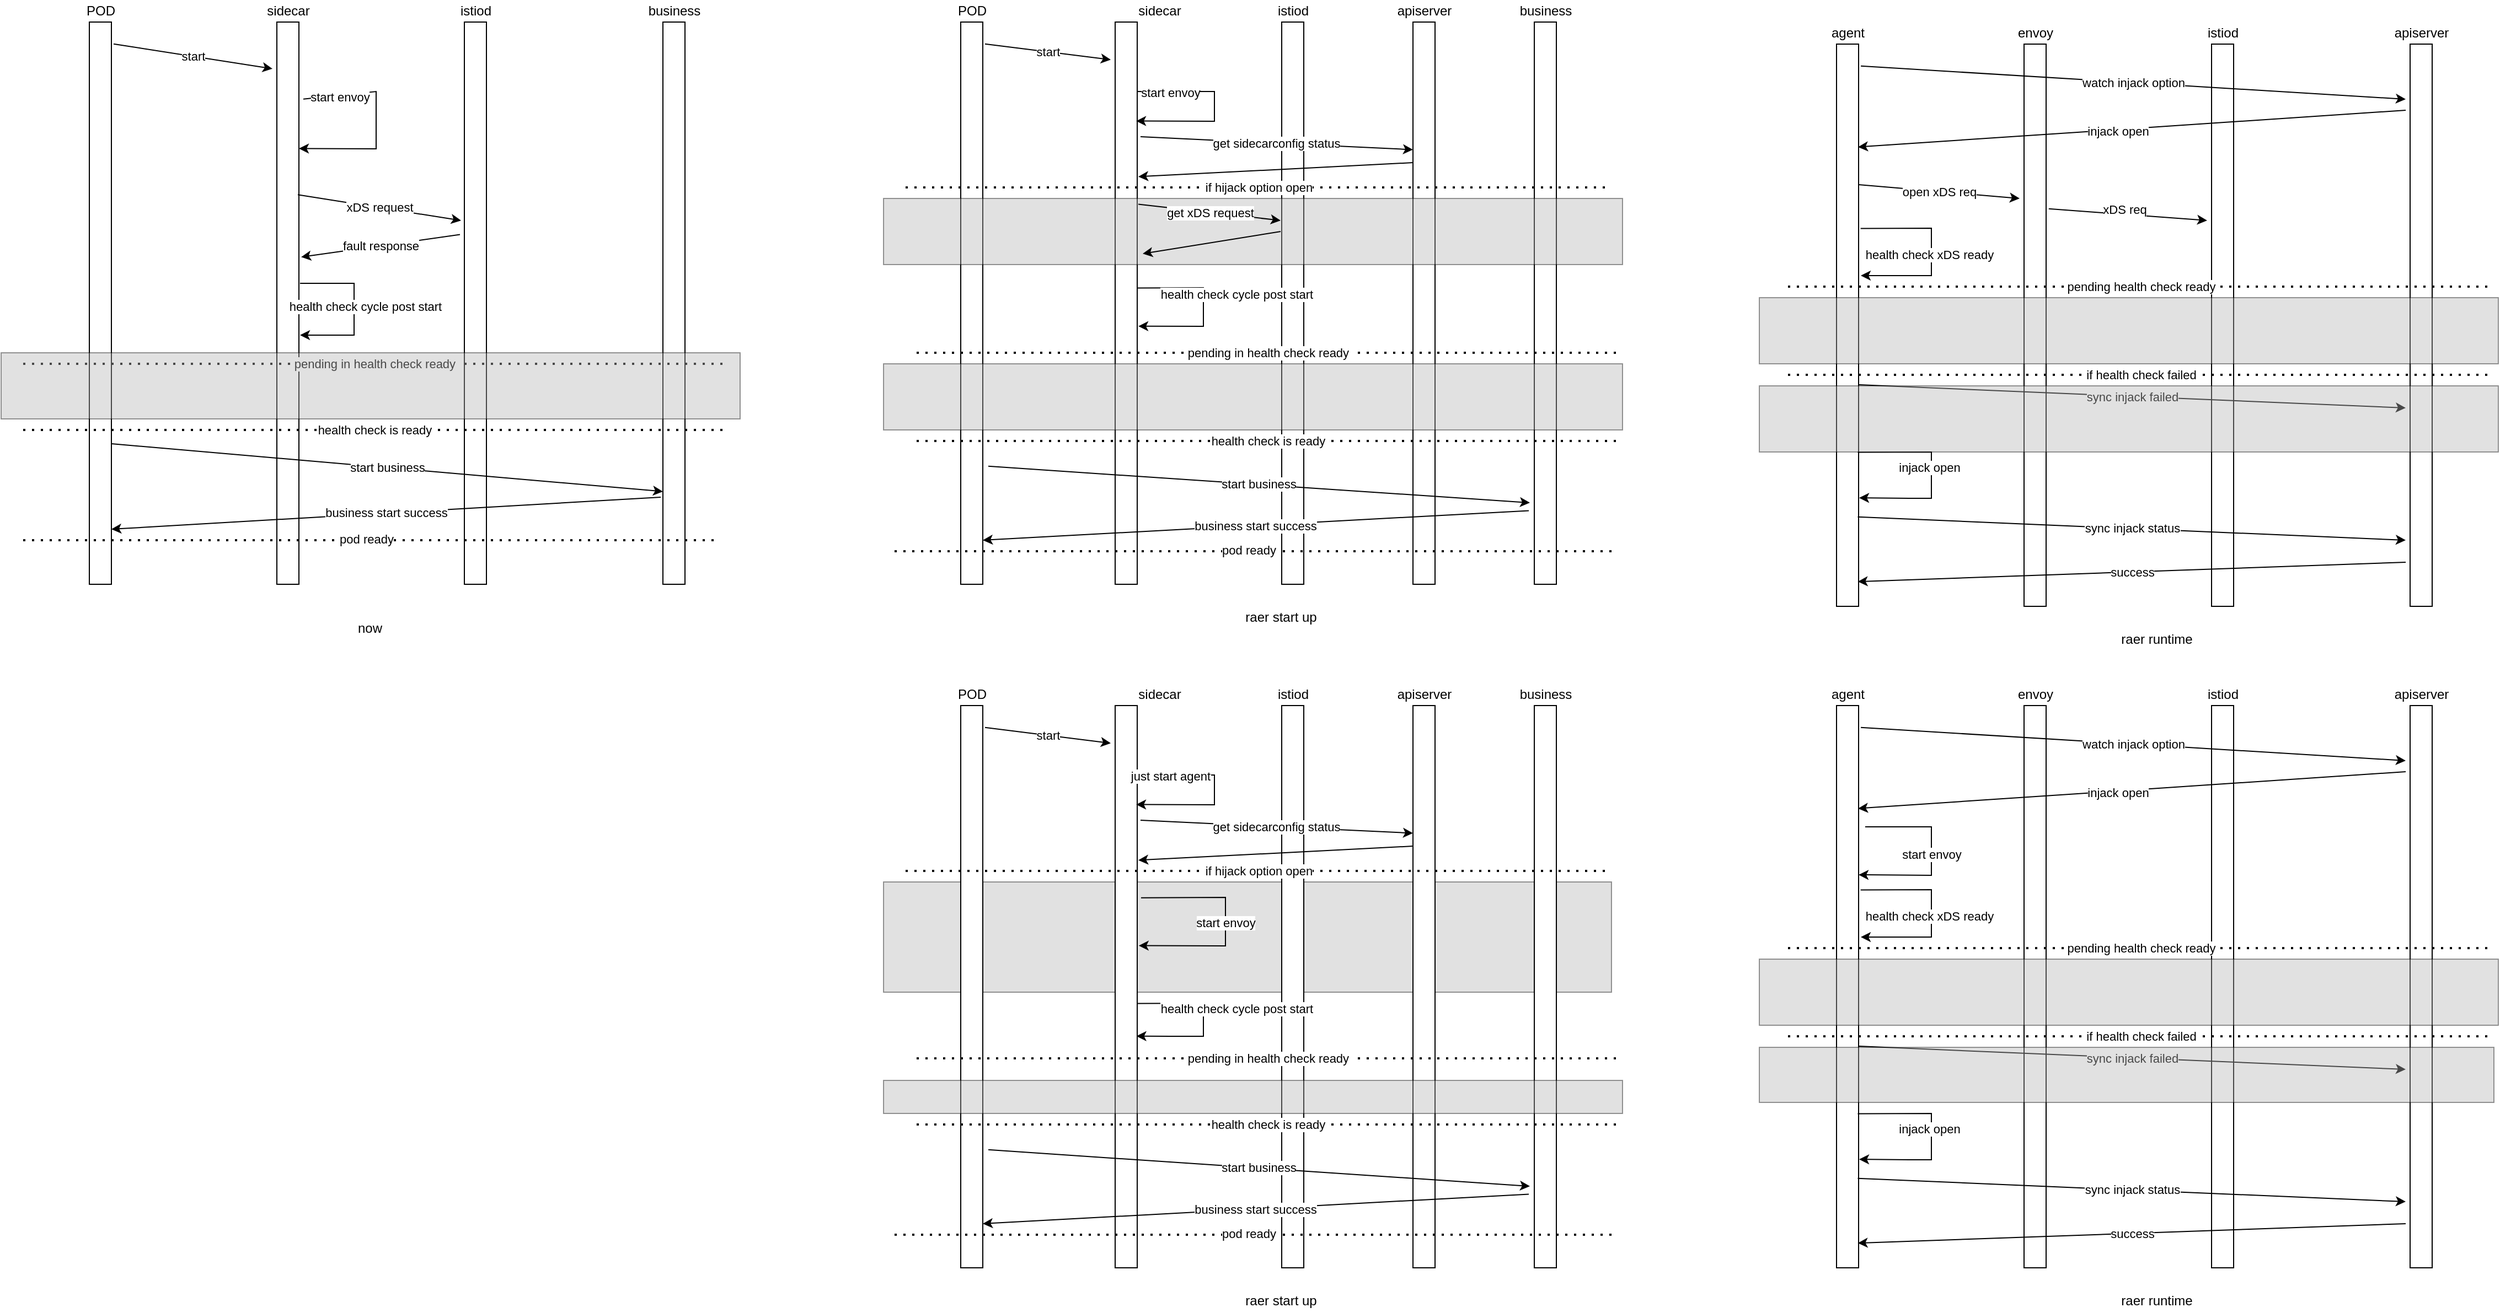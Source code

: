 <mxfile version="16.2.7" type="github">
  <diagram id="5RSw2us5nB8iM983i-XA" name="第 1 页">
    <mxGraphModel dx="1720" dy="1115" grid="1" gridSize="10" guides="1" tooltips="1" connect="1" arrows="1" fold="1" page="1" pageScale="1" pageWidth="827" pageHeight="1169" math="0" shadow="0">
      <root>
        <mxCell id="0" />
        <mxCell id="1" parent="0" />
        <mxCell id="NbpeEciZDlfbmzeo30sF-120" value="" style="rounded=0;whiteSpace=wrap;html=1;sketch=0;shadow=0;fillColor=#B3B3B3;gradientColor=none;textOpacity=0;opacity=40;" vertex="1" parent="1">
          <mxGeometry x="860" y="900" width="660" height="100" as="geometry" />
        </mxCell>
        <mxCell id="NbpeEciZDlfbmzeo30sF-69" value="" style="rounded=0;whiteSpace=wrap;html=1;" vertex="1" parent="1">
          <mxGeometry x="1340" y="120" width="20" height="510" as="geometry" />
        </mxCell>
        <mxCell id="NbpeEciZDlfbmzeo30sF-1" value="" style="rounded=0;whiteSpace=wrap;html=1;" vertex="1" parent="1">
          <mxGeometry x="140" y="120" width="20" height="510" as="geometry" />
        </mxCell>
        <mxCell id="NbpeEciZDlfbmzeo30sF-2" value="" style="rounded=0;whiteSpace=wrap;html=1;" vertex="1" parent="1">
          <mxGeometry x="310" y="120" width="20" height="510" as="geometry" />
        </mxCell>
        <mxCell id="NbpeEciZDlfbmzeo30sF-3" value="" style="rounded=0;whiteSpace=wrap;html=1;" vertex="1" parent="1">
          <mxGeometry x="480" y="120" width="20" height="510" as="geometry" />
        </mxCell>
        <mxCell id="NbpeEciZDlfbmzeo30sF-4" value="" style="rounded=0;whiteSpace=wrap;html=1;" vertex="1" parent="1">
          <mxGeometry x="660" y="120" width="20" height="510" as="geometry" />
        </mxCell>
        <mxCell id="NbpeEciZDlfbmzeo30sF-5" value="POD" style="text;html=1;align=center;verticalAlign=middle;resizable=0;points=[];autosize=1;strokeColor=none;fillColor=none;" vertex="1" parent="1">
          <mxGeometry x="130" y="100" width="40" height="20" as="geometry" />
        </mxCell>
        <mxCell id="NbpeEciZDlfbmzeo30sF-6" value="sidecar" style="text;html=1;align=center;verticalAlign=middle;resizable=0;points=[];autosize=1;strokeColor=none;fillColor=none;" vertex="1" parent="1">
          <mxGeometry x="295" y="100" width="50" height="20" as="geometry" />
        </mxCell>
        <mxCell id="NbpeEciZDlfbmzeo30sF-7" value="istiod" style="text;html=1;align=center;verticalAlign=middle;resizable=0;points=[];autosize=1;strokeColor=none;fillColor=none;" vertex="1" parent="1">
          <mxGeometry x="470" y="100" width="40" height="20" as="geometry" />
        </mxCell>
        <mxCell id="NbpeEciZDlfbmzeo30sF-8" value="business" style="text;html=1;align=center;verticalAlign=middle;resizable=0;points=[];autosize=1;strokeColor=none;fillColor=none;" vertex="1" parent="1">
          <mxGeometry x="640" y="100" width="60" height="20" as="geometry" />
        </mxCell>
        <mxCell id="NbpeEciZDlfbmzeo30sF-9" value="start" style="endArrow=classic;html=1;rounded=0;exitX=1.1;exitY=0.039;exitDx=0;exitDy=0;exitPerimeter=0;entryX=-0.2;entryY=0.083;entryDx=0;entryDy=0;entryPerimeter=0;" edge="1" parent="1" source="NbpeEciZDlfbmzeo30sF-1" target="NbpeEciZDlfbmzeo30sF-2">
          <mxGeometry width="50" height="50" relative="1" as="geometry">
            <mxPoint x="390" y="340" as="sourcePoint" />
            <mxPoint x="440" y="290" as="targetPoint" />
          </mxGeometry>
        </mxCell>
        <mxCell id="NbpeEciZDlfbmzeo30sF-10" value="" style="endArrow=classic;html=1;rounded=0;exitX=1.2;exitY=0.137;exitDx=0;exitDy=0;exitPerimeter=0;entryX=1;entryY=0.225;entryDx=0;entryDy=0;entryPerimeter=0;" edge="1" parent="1" source="NbpeEciZDlfbmzeo30sF-2" target="NbpeEciZDlfbmzeo30sF-2">
          <mxGeometry width="50" height="50" relative="1" as="geometry">
            <mxPoint x="390" y="340" as="sourcePoint" />
            <mxPoint x="440" y="290" as="targetPoint" />
            <Array as="points">
              <mxPoint x="400" y="183" />
              <mxPoint x="400" y="235" />
            </Array>
          </mxGeometry>
        </mxCell>
        <mxCell id="NbpeEciZDlfbmzeo30sF-11" value="start envoy" style="edgeLabel;html=1;align=center;verticalAlign=middle;resizable=0;points=[];" vertex="1" connectable="0" parent="NbpeEciZDlfbmzeo30sF-10">
          <mxGeometry x="-0.649" y="-1" relative="1" as="geometry">
            <mxPoint as="offset" />
          </mxGeometry>
        </mxCell>
        <mxCell id="NbpeEciZDlfbmzeo30sF-12" value="xDS request" style="endArrow=classic;html=1;rounded=0;exitX=0.95;exitY=0.307;exitDx=0;exitDy=0;exitPerimeter=0;entryX=-0.15;entryY=0.353;entryDx=0;entryDy=0;entryPerimeter=0;" edge="1" parent="1" source="NbpeEciZDlfbmzeo30sF-2" target="NbpeEciZDlfbmzeo30sF-3">
          <mxGeometry width="50" height="50" relative="1" as="geometry">
            <mxPoint x="390" y="340" as="sourcePoint" />
            <mxPoint x="470" y="300" as="targetPoint" />
          </mxGeometry>
        </mxCell>
        <mxCell id="NbpeEciZDlfbmzeo30sF-13" value="fault response" style="endArrow=classic;html=1;rounded=0;exitX=-0.2;exitY=0.378;exitDx=0;exitDy=0;exitPerimeter=0;entryX=1.1;entryY=0.418;entryDx=0;entryDy=0;entryPerimeter=0;" edge="1" parent="1" source="NbpeEciZDlfbmzeo30sF-3" target="NbpeEciZDlfbmzeo30sF-2">
          <mxGeometry width="50" height="50" relative="1" as="geometry">
            <mxPoint x="390" y="340" as="sourcePoint" />
            <mxPoint x="440" y="290" as="targetPoint" />
          </mxGeometry>
        </mxCell>
        <mxCell id="NbpeEciZDlfbmzeo30sF-14" value="health check cycle post start" style="endArrow=classic;html=1;rounded=0;" edge="1" parent="1">
          <mxGeometry x="-0.035" y="10" width="50" height="50" relative="1" as="geometry">
            <mxPoint x="331" y="357" as="sourcePoint" />
            <mxPoint x="331" y="404" as="targetPoint" />
            <Array as="points">
              <mxPoint x="380" y="357" />
              <mxPoint x="380" y="404" />
            </Array>
            <mxPoint as="offset" />
          </mxGeometry>
        </mxCell>
        <mxCell id="NbpeEciZDlfbmzeo30sF-16" value="pending in health check ready&amp;nbsp;" style="endArrow=none;dashed=1;html=1;dashPattern=1 3;strokeWidth=2;rounded=0;" edge="1" parent="1">
          <mxGeometry width="50" height="50" relative="1" as="geometry">
            <mxPoint x="80" y="430" as="sourcePoint" />
            <mxPoint x="720" y="430" as="targetPoint" />
          </mxGeometry>
        </mxCell>
        <mxCell id="NbpeEciZDlfbmzeo30sF-19" value="health check is ready&amp;nbsp;" style="endArrow=none;dashed=1;html=1;dashPattern=1 3;strokeWidth=2;rounded=0;" edge="1" parent="1">
          <mxGeometry width="50" height="50" relative="1" as="geometry">
            <mxPoint x="80" y="490" as="sourcePoint" />
            <mxPoint x="720" y="490" as="targetPoint" />
          </mxGeometry>
        </mxCell>
        <mxCell id="NbpeEciZDlfbmzeo30sF-20" value="start business" style="endArrow=classic;html=1;rounded=0;entryX=0;entryY=0.835;entryDx=0;entryDy=0;entryPerimeter=0;exitX=1;exitY=0.75;exitDx=0;exitDy=0;" edge="1" parent="1" source="NbpeEciZDlfbmzeo30sF-1" target="NbpeEciZDlfbmzeo30sF-4">
          <mxGeometry width="50" height="50" relative="1" as="geometry">
            <mxPoint x="160" y="520" as="sourcePoint" />
            <mxPoint x="210" y="470" as="targetPoint" />
          </mxGeometry>
        </mxCell>
        <mxCell id="NbpeEciZDlfbmzeo30sF-21" value="business start success" style="endArrow=classic;html=1;rounded=0;entryX=1;entryY=0.902;entryDx=0;entryDy=0;entryPerimeter=0;exitX=-0.1;exitY=0.845;exitDx=0;exitDy=0;exitPerimeter=0;" edge="1" parent="1" source="NbpeEciZDlfbmzeo30sF-4" target="NbpeEciZDlfbmzeo30sF-1">
          <mxGeometry width="50" height="50" relative="1" as="geometry">
            <mxPoint x="650" y="540" as="sourcePoint" />
            <mxPoint x="440" y="290" as="targetPoint" />
          </mxGeometry>
        </mxCell>
        <mxCell id="NbpeEciZDlfbmzeo30sF-22" value="" style="endArrow=none;dashed=1;html=1;dashPattern=1 3;strokeWidth=2;rounded=0;" edge="1" parent="1">
          <mxGeometry width="50" height="50" relative="1" as="geometry">
            <mxPoint x="80" y="590" as="sourcePoint" />
            <mxPoint x="710" y="590" as="targetPoint" />
          </mxGeometry>
        </mxCell>
        <mxCell id="NbpeEciZDlfbmzeo30sF-23" value="pod ready" style="edgeLabel;html=1;align=center;verticalAlign=middle;resizable=0;points=[];" vertex="1" connectable="0" parent="NbpeEciZDlfbmzeo30sF-22">
          <mxGeometry x="-0.013" y="1" relative="1" as="geometry">
            <mxPoint as="offset" />
          </mxGeometry>
        </mxCell>
        <mxCell id="NbpeEciZDlfbmzeo30sF-24" value="" style="rounded=0;whiteSpace=wrap;html=1;sketch=0;shadow=0;fillColor=#B3B3B3;gradientColor=none;textOpacity=0;opacity=40;" vertex="1" parent="1">
          <mxGeometry x="60" y="420" width="670" height="60" as="geometry" />
        </mxCell>
        <mxCell id="NbpeEciZDlfbmzeo30sF-26" value="" style="rounded=0;whiteSpace=wrap;html=1;" vertex="1" parent="1">
          <mxGeometry x="930" y="120" width="20" height="510" as="geometry" />
        </mxCell>
        <mxCell id="NbpeEciZDlfbmzeo30sF-27" value="" style="rounded=0;whiteSpace=wrap;html=1;" vertex="1" parent="1">
          <mxGeometry x="1070" y="120" width="20" height="510" as="geometry" />
        </mxCell>
        <mxCell id="NbpeEciZDlfbmzeo30sF-28" value="" style="rounded=0;whiteSpace=wrap;html=1;" vertex="1" parent="1">
          <mxGeometry x="1221" y="120" width="20" height="510" as="geometry" />
        </mxCell>
        <mxCell id="NbpeEciZDlfbmzeo30sF-29" value="" style="rounded=0;whiteSpace=wrap;html=1;" vertex="1" parent="1">
          <mxGeometry x="1450" y="120" width="20" height="510" as="geometry" />
        </mxCell>
        <mxCell id="NbpeEciZDlfbmzeo30sF-30" value="POD" style="text;html=1;align=center;verticalAlign=middle;resizable=0;points=[];autosize=1;strokeColor=none;fillColor=none;" vertex="1" parent="1">
          <mxGeometry x="920" y="100" width="40" height="20" as="geometry" />
        </mxCell>
        <mxCell id="NbpeEciZDlfbmzeo30sF-31" value="sidecar" style="text;html=1;align=center;verticalAlign=middle;resizable=0;points=[];autosize=1;strokeColor=none;fillColor=none;" vertex="1" parent="1">
          <mxGeometry x="1085" y="100" width="50" height="20" as="geometry" />
        </mxCell>
        <mxCell id="NbpeEciZDlfbmzeo30sF-32" value="istiod" style="text;html=1;align=center;verticalAlign=middle;resizable=0;points=[];autosize=1;strokeColor=none;fillColor=none;" vertex="1" parent="1">
          <mxGeometry x="1211" y="100" width="40" height="20" as="geometry" />
        </mxCell>
        <mxCell id="NbpeEciZDlfbmzeo30sF-33" value="business" style="text;html=1;align=center;verticalAlign=middle;resizable=0;points=[];autosize=1;strokeColor=none;fillColor=none;" vertex="1" parent="1">
          <mxGeometry x="1430" y="100" width="60" height="20" as="geometry" />
        </mxCell>
        <mxCell id="NbpeEciZDlfbmzeo30sF-34" value="start" style="endArrow=classic;html=1;rounded=0;exitX=1.1;exitY=0.039;exitDx=0;exitDy=0;exitPerimeter=0;entryX=-0.2;entryY=0.067;entryDx=0;entryDy=0;entryPerimeter=0;" edge="1" parent="1" source="NbpeEciZDlfbmzeo30sF-26" target="NbpeEciZDlfbmzeo30sF-27">
          <mxGeometry width="50" height="50" relative="1" as="geometry">
            <mxPoint x="1180" y="340" as="sourcePoint" />
            <mxPoint x="1230" y="290" as="targetPoint" />
          </mxGeometry>
        </mxCell>
        <mxCell id="NbpeEciZDlfbmzeo30sF-35" value="" style="endArrow=classic;html=1;rounded=0;entryX=0.95;entryY=0.176;entryDx=0;entryDy=0;entryPerimeter=0;" edge="1" parent="1" target="NbpeEciZDlfbmzeo30sF-27">
          <mxGeometry width="50" height="50" relative="1" as="geometry">
            <mxPoint x="1090" y="183" as="sourcePoint" />
            <mxPoint x="1230" y="290" as="targetPoint" />
            <Array as="points">
              <mxPoint x="1160" y="183" />
              <mxPoint x="1160" y="210" />
            </Array>
          </mxGeometry>
        </mxCell>
        <mxCell id="NbpeEciZDlfbmzeo30sF-36" value="start envoy" style="edgeLabel;html=1;align=center;verticalAlign=middle;resizable=0;points=[];" vertex="1" connectable="0" parent="NbpeEciZDlfbmzeo30sF-35">
          <mxGeometry x="-0.649" y="-1" relative="1" as="geometry">
            <mxPoint as="offset" />
          </mxGeometry>
        </mxCell>
        <mxCell id="NbpeEciZDlfbmzeo30sF-39" value="health check cycle post start" style="endArrow=classic;html=1;rounded=0;exitX=1;exitY=0.473;exitDx=0;exitDy=0;exitPerimeter=0;entryX=1.05;entryY=0.541;entryDx=0;entryDy=0;entryPerimeter=0;" edge="1" parent="1" source="NbpeEciZDlfbmzeo30sF-27" target="NbpeEciZDlfbmzeo30sF-27">
          <mxGeometry x="-0.145" y="30" width="50" height="50" relative="1" as="geometry">
            <mxPoint x="1121" y="270" as="sourcePoint" />
            <mxPoint x="1121" y="310" as="targetPoint" />
            <Array as="points">
              <mxPoint x="1150" y="361" />
              <mxPoint x="1150" y="396" />
            </Array>
            <mxPoint as="offset" />
          </mxGeometry>
        </mxCell>
        <mxCell id="NbpeEciZDlfbmzeo30sF-40" value="pending in health check ready&amp;nbsp;" style="endArrow=none;dashed=1;html=1;dashPattern=1 3;strokeWidth=2;rounded=0;" edge="1" parent="1">
          <mxGeometry width="50" height="50" relative="1" as="geometry">
            <mxPoint x="890" y="420" as="sourcePoint" />
            <mxPoint x="1530" y="420" as="targetPoint" />
          </mxGeometry>
        </mxCell>
        <mxCell id="NbpeEciZDlfbmzeo30sF-41" value="health check is ready&amp;nbsp;" style="endArrow=none;dashed=1;html=1;dashPattern=1 3;strokeWidth=2;rounded=0;" edge="1" parent="1">
          <mxGeometry width="50" height="50" relative="1" as="geometry">
            <mxPoint x="890" y="500" as="sourcePoint" />
            <mxPoint x="1530" y="500" as="targetPoint" />
          </mxGeometry>
        </mxCell>
        <mxCell id="NbpeEciZDlfbmzeo30sF-42" value="start business" style="endArrow=classic;html=1;rounded=0;entryX=-0.2;entryY=0.855;entryDx=0;entryDy=0;entryPerimeter=0;exitX=1.25;exitY=0.79;exitDx=0;exitDy=0;exitPerimeter=0;" edge="1" parent="1" source="NbpeEciZDlfbmzeo30sF-26" target="NbpeEciZDlfbmzeo30sF-29">
          <mxGeometry width="50" height="50" relative="1" as="geometry">
            <mxPoint x="950" y="520" as="sourcePoint" />
            <mxPoint x="1000" y="470" as="targetPoint" />
          </mxGeometry>
        </mxCell>
        <mxCell id="NbpeEciZDlfbmzeo30sF-43" value="business start success" style="endArrow=classic;html=1;rounded=0;exitX=-0.25;exitY=0.869;exitDx=0;exitDy=0;exitPerimeter=0;" edge="1" parent="1" source="NbpeEciZDlfbmzeo30sF-29">
          <mxGeometry width="50" height="50" relative="1" as="geometry">
            <mxPoint x="1440" y="540" as="sourcePoint" />
            <mxPoint x="950" y="590" as="targetPoint" />
          </mxGeometry>
        </mxCell>
        <mxCell id="NbpeEciZDlfbmzeo30sF-44" value="" style="endArrow=none;dashed=1;html=1;dashPattern=1 3;strokeWidth=2;rounded=0;" edge="1" parent="1">
          <mxGeometry width="50" height="50" relative="1" as="geometry">
            <mxPoint x="870" y="600" as="sourcePoint" />
            <mxPoint x="1520" y="600" as="targetPoint" />
          </mxGeometry>
        </mxCell>
        <mxCell id="NbpeEciZDlfbmzeo30sF-45" value="pod ready" style="edgeLabel;html=1;align=center;verticalAlign=middle;resizable=0;points=[];" vertex="1" connectable="0" parent="NbpeEciZDlfbmzeo30sF-44">
          <mxGeometry x="-0.013" y="1" relative="1" as="geometry">
            <mxPoint as="offset" />
          </mxGeometry>
        </mxCell>
        <mxCell id="NbpeEciZDlfbmzeo30sF-46" value="" style="rounded=0;whiteSpace=wrap;html=1;sketch=0;shadow=0;fillColor=#B3B3B3;gradientColor=none;textOpacity=0;opacity=40;" vertex="1" parent="1">
          <mxGeometry x="860" y="430" width="670" height="60" as="geometry" />
        </mxCell>
        <mxCell id="NbpeEciZDlfbmzeo30sF-47" value="now" style="text;html=1;align=center;verticalAlign=middle;resizable=0;points=[];autosize=1;strokeColor=none;fillColor=none;" vertex="1" parent="1">
          <mxGeometry x="374" y="660" width="40" height="20" as="geometry" />
        </mxCell>
        <mxCell id="NbpeEciZDlfbmzeo30sF-48" value="raer start up" style="text;html=1;align=center;verticalAlign=middle;resizable=0;points=[];autosize=1;strokeColor=none;fillColor=none;" vertex="1" parent="1">
          <mxGeometry x="1180" y="650" width="80" height="20" as="geometry" />
        </mxCell>
        <mxCell id="NbpeEciZDlfbmzeo30sF-49" value="" style="rounded=0;whiteSpace=wrap;html=1;" vertex="1" parent="1">
          <mxGeometry x="1724" y="140" width="20" height="510" as="geometry" />
        </mxCell>
        <mxCell id="NbpeEciZDlfbmzeo30sF-50" value="" style="rounded=0;whiteSpace=wrap;html=1;" vertex="1" parent="1">
          <mxGeometry x="1894" y="140" width="20" height="510" as="geometry" />
        </mxCell>
        <mxCell id="NbpeEciZDlfbmzeo30sF-51" value="" style="rounded=0;whiteSpace=wrap;html=1;" vertex="1" parent="1">
          <mxGeometry x="2064" y="140" width="20" height="510" as="geometry" />
        </mxCell>
        <mxCell id="NbpeEciZDlfbmzeo30sF-52" value="" style="rounded=0;whiteSpace=wrap;html=1;" vertex="1" parent="1">
          <mxGeometry x="2244" y="140" width="20" height="510" as="geometry" />
        </mxCell>
        <mxCell id="NbpeEciZDlfbmzeo30sF-53" value="agent" style="text;html=1;align=center;verticalAlign=middle;resizable=0;points=[];autosize=1;strokeColor=none;fillColor=none;" vertex="1" parent="1">
          <mxGeometry x="1709" y="120" width="50" height="20" as="geometry" />
        </mxCell>
        <mxCell id="NbpeEciZDlfbmzeo30sF-54" value="envoy" style="text;html=1;align=center;verticalAlign=middle;resizable=0;points=[];autosize=1;strokeColor=none;fillColor=none;" vertex="1" parent="1">
          <mxGeometry x="1879" y="120" width="50" height="20" as="geometry" />
        </mxCell>
        <mxCell id="NbpeEciZDlfbmzeo30sF-55" value="istiod" style="text;html=1;align=center;verticalAlign=middle;resizable=0;points=[];autosize=1;strokeColor=none;fillColor=none;" vertex="1" parent="1">
          <mxGeometry x="2054" y="120" width="40" height="20" as="geometry" />
        </mxCell>
        <mxCell id="NbpeEciZDlfbmzeo30sF-56" value="apiserver" style="text;html=1;align=center;verticalAlign=middle;resizable=0;points=[];autosize=1;strokeColor=none;fillColor=none;" vertex="1" parent="1">
          <mxGeometry x="2224" y="120" width="60" height="20" as="geometry" />
        </mxCell>
        <mxCell id="NbpeEciZDlfbmzeo30sF-57" value="watch injack option" style="endArrow=classic;html=1;rounded=0;exitX=1.1;exitY=0.039;exitDx=0;exitDy=0;exitPerimeter=0;" edge="1" parent="1" source="NbpeEciZDlfbmzeo30sF-49">
          <mxGeometry width="50" height="50" relative="1" as="geometry">
            <mxPoint x="1974" y="360" as="sourcePoint" />
            <mxPoint x="2240" y="190" as="targetPoint" />
          </mxGeometry>
        </mxCell>
        <mxCell id="NbpeEciZDlfbmzeo30sF-68" value="raer runtime" style="text;html=1;align=center;verticalAlign=middle;resizable=0;points=[];autosize=1;strokeColor=none;fillColor=none;" vertex="1" parent="1">
          <mxGeometry x="1974" y="670" width="80" height="20" as="geometry" />
        </mxCell>
        <mxCell id="NbpeEciZDlfbmzeo30sF-70" value="get sidecarconfig status" style="endArrow=classic;html=1;rounded=0;exitX=1.15;exitY=0.204;exitDx=0;exitDy=0;exitPerimeter=0;entryX=0;entryY=0.227;entryDx=0;entryDy=0;entryPerimeter=0;" edge="1" parent="1" source="NbpeEciZDlfbmzeo30sF-27" target="NbpeEciZDlfbmzeo30sF-69">
          <mxGeometry width="50" height="50" relative="1" as="geometry">
            <mxPoint x="1200" y="400" as="sourcePoint" />
            <mxPoint x="1250" y="350" as="targetPoint" />
          </mxGeometry>
        </mxCell>
        <mxCell id="NbpeEciZDlfbmzeo30sF-71" value="" style="endArrow=classic;html=1;rounded=0;entryX=1.05;entryY=0.275;entryDx=0;entryDy=0;entryPerimeter=0;exitX=0;exitY=0.25;exitDx=0;exitDy=0;" edge="1" parent="1" source="NbpeEciZDlfbmzeo30sF-69" target="NbpeEciZDlfbmzeo30sF-27">
          <mxGeometry width="50" height="50" relative="1" as="geometry">
            <mxPoint x="1330" y="250" as="sourcePoint" />
            <mxPoint x="1250" y="350" as="targetPoint" />
          </mxGeometry>
        </mxCell>
        <mxCell id="NbpeEciZDlfbmzeo30sF-73" value="apiserver" style="text;html=1;align=center;verticalAlign=middle;resizable=0;points=[];autosize=1;strokeColor=none;fillColor=none;" vertex="1" parent="1">
          <mxGeometry x="1320" y="100" width="60" height="20" as="geometry" />
        </mxCell>
        <mxCell id="NbpeEciZDlfbmzeo30sF-74" value="" style="rounded=0;whiteSpace=wrap;html=1;sketch=0;shadow=0;fillColor=#B3B3B3;gradientColor=none;textOpacity=0;opacity=40;" vertex="1" parent="1">
          <mxGeometry x="860" y="280" width="670" height="60" as="geometry" />
        </mxCell>
        <mxCell id="NbpeEciZDlfbmzeo30sF-76" value="get xDS request" style="endArrow=classic;html=1;rounded=0;exitX=1.05;exitY=0.324;exitDx=0;exitDy=0;exitPerimeter=0;" edge="1" parent="1" source="NbpeEciZDlfbmzeo30sF-27">
          <mxGeometry width="50" height="50" relative="1" as="geometry">
            <mxPoint x="1150" y="400" as="sourcePoint" />
            <mxPoint x="1220" y="300" as="targetPoint" />
          </mxGeometry>
        </mxCell>
        <mxCell id="NbpeEciZDlfbmzeo30sF-77" value="" style="endArrow=classic;html=1;rounded=0;entryX=1.25;entryY=0.412;entryDx=0;entryDy=0;entryPerimeter=0;" edge="1" parent="1" target="NbpeEciZDlfbmzeo30sF-27">
          <mxGeometry width="50" height="50" relative="1" as="geometry">
            <mxPoint x="1220" y="310" as="sourcePoint" />
            <mxPoint x="1200" y="350" as="targetPoint" />
          </mxGeometry>
        </mxCell>
        <mxCell id="NbpeEciZDlfbmzeo30sF-78" value="if hijack option open" style="endArrow=none;dashed=1;html=1;dashPattern=1 3;strokeWidth=2;rounded=0;" edge="1" parent="1">
          <mxGeometry width="50" height="50" relative="1" as="geometry">
            <mxPoint x="880" y="270" as="sourcePoint" />
            <mxPoint x="1520" y="270" as="targetPoint" />
          </mxGeometry>
        </mxCell>
        <mxCell id="NbpeEciZDlfbmzeo30sF-79" value="" style="endArrow=classic;html=1;rounded=0;entryX=0.974;entryY=0.183;entryDx=0;entryDy=0;entryPerimeter=0;" edge="1" parent="1" target="NbpeEciZDlfbmzeo30sF-49">
          <mxGeometry width="50" height="50" relative="1" as="geometry">
            <mxPoint x="2240" y="200" as="sourcePoint" />
            <mxPoint x="1750" y="230" as="targetPoint" />
          </mxGeometry>
        </mxCell>
        <mxCell id="NbpeEciZDlfbmzeo30sF-87" value="injack open" style="edgeLabel;html=1;align=center;verticalAlign=middle;resizable=0;points=[];" vertex="1" connectable="0" parent="NbpeEciZDlfbmzeo30sF-79">
          <mxGeometry x="0.053" y="1" relative="1" as="geometry">
            <mxPoint as="offset" />
          </mxGeometry>
        </mxCell>
        <mxCell id="NbpeEciZDlfbmzeo30sF-80" value="open xDS req" style="endArrow=classic;html=1;rounded=0;exitX=1;exitY=0.25;exitDx=0;exitDy=0;" edge="1" parent="1" source="NbpeEciZDlfbmzeo30sF-49">
          <mxGeometry width="50" height="50" relative="1" as="geometry">
            <mxPoint x="1780" y="450" as="sourcePoint" />
            <mxPoint x="1890" y="280" as="targetPoint" />
          </mxGeometry>
        </mxCell>
        <mxCell id="NbpeEciZDlfbmzeo30sF-81" value="" style="endArrow=classic;html=1;rounded=0;exitX=1.091;exitY=0.328;exitDx=0;exitDy=0;exitPerimeter=0;" edge="1" parent="1" source="NbpeEciZDlfbmzeo30sF-49">
          <mxGeometry width="50" height="50" relative="1" as="geometry">
            <mxPoint x="1890" y="330" as="sourcePoint" />
            <mxPoint x="1746" y="350" as="targetPoint" />
            <Array as="points">
              <mxPoint x="1810" y="307" />
              <mxPoint x="1810" y="330" />
              <mxPoint x="1810" y="350" />
              <mxPoint x="1780" y="350" />
            </Array>
          </mxGeometry>
        </mxCell>
        <mxCell id="NbpeEciZDlfbmzeo30sF-84" value="health check xDS ready" style="edgeLabel;html=1;align=center;verticalAlign=middle;resizable=0;points=[];" vertex="1" connectable="0" parent="NbpeEciZDlfbmzeo30sF-81">
          <mxGeometry x="0.028" y="-2" relative="1" as="geometry">
            <mxPoint as="offset" />
          </mxGeometry>
        </mxCell>
        <mxCell id="NbpeEciZDlfbmzeo30sF-82" value="" style="endArrow=classic;html=1;rounded=0;exitX=1.121;exitY=0.293;exitDx=0;exitDy=0;exitPerimeter=0;" edge="1" parent="1" source="NbpeEciZDlfbmzeo30sF-50">
          <mxGeometry width="50" height="50" relative="1" as="geometry">
            <mxPoint x="1780" y="450" as="sourcePoint" />
            <mxPoint x="2060" y="300" as="targetPoint" />
          </mxGeometry>
        </mxCell>
        <mxCell id="NbpeEciZDlfbmzeo30sF-83" value="xDS req" style="edgeLabel;html=1;align=center;verticalAlign=middle;resizable=0;points=[];" vertex="1" connectable="0" parent="NbpeEciZDlfbmzeo30sF-82">
          <mxGeometry x="-0.055" y="5" relative="1" as="geometry">
            <mxPoint as="offset" />
          </mxGeometry>
        </mxCell>
        <mxCell id="NbpeEciZDlfbmzeo30sF-85" value="" style="endArrow=classic;html=1;rounded=0;entryX=1.025;entryY=0.807;entryDx=0;entryDy=0;exitX=0.963;exitY=0.726;exitDx=0;exitDy=0;exitPerimeter=0;entryPerimeter=0;" edge="1" parent="1" source="NbpeEciZDlfbmzeo30sF-49" target="NbpeEciZDlfbmzeo30sF-49">
          <mxGeometry width="50" height="50" relative="1" as="geometry">
            <mxPoint x="1743" y="430" as="sourcePoint" />
            <mxPoint x="1820" y="490" as="targetPoint" />
            <Array as="points">
              <mxPoint x="1810" y="510" />
              <mxPoint x="1810" y="552" />
              <mxPoint x="1790" y="552" />
            </Array>
          </mxGeometry>
        </mxCell>
        <mxCell id="NbpeEciZDlfbmzeo30sF-86" value="injack open" style="edgeLabel;html=1;align=center;verticalAlign=middle;resizable=0;points=[];" vertex="1" connectable="0" parent="NbpeEciZDlfbmzeo30sF-85">
          <mxGeometry x="-0.077" y="-2" relative="1" as="geometry">
            <mxPoint as="offset" />
          </mxGeometry>
        </mxCell>
        <mxCell id="NbpeEciZDlfbmzeo30sF-88" value="sync injack status" style="endArrow=classic;html=1;rounded=0;exitX=0.963;exitY=0.841;exitDx=0;exitDy=0;exitPerimeter=0;" edge="1" parent="1" source="NbpeEciZDlfbmzeo30sF-49">
          <mxGeometry width="50" height="50" relative="1" as="geometry">
            <mxPoint x="1780" y="500" as="sourcePoint" />
            <mxPoint x="2240" y="590" as="targetPoint" />
          </mxGeometry>
        </mxCell>
        <mxCell id="NbpeEciZDlfbmzeo30sF-89" value="success" style="endArrow=classic;html=1;rounded=0;entryX=0.963;entryY=0.956;entryDx=0;entryDy=0;entryPerimeter=0;" edge="1" parent="1" target="NbpeEciZDlfbmzeo30sF-49">
          <mxGeometry width="50" height="50" relative="1" as="geometry">
            <mxPoint x="2240" y="610" as="sourcePoint" />
            <mxPoint x="1750" y="620" as="targetPoint" />
          </mxGeometry>
        </mxCell>
        <mxCell id="NbpeEciZDlfbmzeo30sF-90" value="pending health check ready" style="endArrow=none;dashed=1;html=1;dashPattern=1 3;strokeWidth=2;rounded=0;" edge="1" parent="1">
          <mxGeometry width="50" height="50" relative="1" as="geometry">
            <mxPoint x="1680" y="360" as="sourcePoint" />
            <mxPoint x="2320" y="360" as="targetPoint" />
          </mxGeometry>
        </mxCell>
        <mxCell id="NbpeEciZDlfbmzeo30sF-91" value="" style="rounded=0;whiteSpace=wrap;html=1;sketch=0;shadow=0;fillColor=#B3B3B3;gradientColor=none;textOpacity=0;opacity=40;" vertex="1" parent="1">
          <mxGeometry x="1654" y="370" width="670" height="60" as="geometry" />
        </mxCell>
        <mxCell id="NbpeEciZDlfbmzeo30sF-92" value="sync injack failed" style="endArrow=classic;html=1;rounded=0;exitX=1.025;exitY=0.606;exitDx=0;exitDy=0;exitPerimeter=0;" edge="1" parent="1" source="NbpeEciZDlfbmzeo30sF-49">
          <mxGeometry width="50" height="50" relative="1" as="geometry">
            <mxPoint x="1753.26" y="578.91" as="sourcePoint" />
            <mxPoint x="2240" y="470" as="targetPoint" />
          </mxGeometry>
        </mxCell>
        <mxCell id="NbpeEciZDlfbmzeo30sF-94" value="if health check failed" style="endArrow=none;dashed=1;html=1;dashPattern=1 3;strokeWidth=2;rounded=0;" edge="1" parent="1">
          <mxGeometry width="50" height="50" relative="1" as="geometry">
            <mxPoint x="1680" y="440" as="sourcePoint" />
            <mxPoint x="2320" y="440" as="targetPoint" />
          </mxGeometry>
        </mxCell>
        <mxCell id="NbpeEciZDlfbmzeo30sF-95" value="" style="rounded=0;whiteSpace=wrap;html=1;sketch=0;shadow=0;fillColor=#B3B3B3;gradientColor=none;textOpacity=0;opacity=40;" vertex="1" parent="1">
          <mxGeometry x="1654" y="450" width="670" height="60" as="geometry" />
        </mxCell>
        <mxCell id="NbpeEciZDlfbmzeo30sF-96" value="" style="rounded=0;whiteSpace=wrap;html=1;" vertex="1" parent="1">
          <mxGeometry x="1340" y="740" width="20" height="510" as="geometry" />
        </mxCell>
        <mxCell id="NbpeEciZDlfbmzeo30sF-97" value="" style="rounded=0;whiteSpace=wrap;html=1;" vertex="1" parent="1">
          <mxGeometry x="930" y="740" width="20" height="510" as="geometry" />
        </mxCell>
        <mxCell id="NbpeEciZDlfbmzeo30sF-98" value="" style="rounded=0;whiteSpace=wrap;html=1;" vertex="1" parent="1">
          <mxGeometry x="1070" y="740" width="20" height="510" as="geometry" />
        </mxCell>
        <mxCell id="NbpeEciZDlfbmzeo30sF-99" value="" style="rounded=0;whiteSpace=wrap;html=1;" vertex="1" parent="1">
          <mxGeometry x="1221" y="740" width="20" height="510" as="geometry" />
        </mxCell>
        <mxCell id="NbpeEciZDlfbmzeo30sF-100" value="" style="rounded=0;whiteSpace=wrap;html=1;" vertex="1" parent="1">
          <mxGeometry x="1450" y="740" width="20" height="510" as="geometry" />
        </mxCell>
        <mxCell id="NbpeEciZDlfbmzeo30sF-101" value="POD" style="text;html=1;align=center;verticalAlign=middle;resizable=0;points=[];autosize=1;strokeColor=none;fillColor=none;" vertex="1" parent="1">
          <mxGeometry x="920" y="720" width="40" height="20" as="geometry" />
        </mxCell>
        <mxCell id="NbpeEciZDlfbmzeo30sF-102" value="sidecar" style="text;html=1;align=center;verticalAlign=middle;resizable=0;points=[];autosize=1;strokeColor=none;fillColor=none;" vertex="1" parent="1">
          <mxGeometry x="1085" y="720" width="50" height="20" as="geometry" />
        </mxCell>
        <mxCell id="NbpeEciZDlfbmzeo30sF-103" value="istiod" style="text;html=1;align=center;verticalAlign=middle;resizable=0;points=[];autosize=1;strokeColor=none;fillColor=none;" vertex="1" parent="1">
          <mxGeometry x="1211" y="720" width="40" height="20" as="geometry" />
        </mxCell>
        <mxCell id="NbpeEciZDlfbmzeo30sF-104" value="business" style="text;html=1;align=center;verticalAlign=middle;resizable=0;points=[];autosize=1;strokeColor=none;fillColor=none;" vertex="1" parent="1">
          <mxGeometry x="1430" y="720" width="60" height="20" as="geometry" />
        </mxCell>
        <mxCell id="NbpeEciZDlfbmzeo30sF-105" value="start" style="endArrow=classic;html=1;rounded=0;exitX=1.1;exitY=0.039;exitDx=0;exitDy=0;exitPerimeter=0;entryX=-0.2;entryY=0.067;entryDx=0;entryDy=0;entryPerimeter=0;" edge="1" parent="1" source="NbpeEciZDlfbmzeo30sF-97" target="NbpeEciZDlfbmzeo30sF-98">
          <mxGeometry width="50" height="50" relative="1" as="geometry">
            <mxPoint x="1180" y="960" as="sourcePoint" />
            <mxPoint x="1230" y="910" as="targetPoint" />
          </mxGeometry>
        </mxCell>
        <mxCell id="NbpeEciZDlfbmzeo30sF-106" value="" style="endArrow=classic;html=1;rounded=0;entryX=0.95;entryY=0.176;entryDx=0;entryDy=0;entryPerimeter=0;" edge="1" parent="1" target="NbpeEciZDlfbmzeo30sF-98">
          <mxGeometry width="50" height="50" relative="1" as="geometry">
            <mxPoint x="1090" y="803.0" as="sourcePoint" />
            <mxPoint x="1230" y="910" as="targetPoint" />
            <Array as="points">
              <mxPoint x="1160" y="803" />
              <mxPoint x="1160" y="830" />
            </Array>
          </mxGeometry>
        </mxCell>
        <mxCell id="NbpeEciZDlfbmzeo30sF-107" value="just start agent" style="edgeLabel;html=1;align=center;verticalAlign=middle;resizable=0;points=[];" vertex="1" connectable="0" parent="NbpeEciZDlfbmzeo30sF-106">
          <mxGeometry x="-0.649" y="-1" relative="1" as="geometry">
            <mxPoint as="offset" />
          </mxGeometry>
        </mxCell>
        <mxCell id="NbpeEciZDlfbmzeo30sF-108" value="health check cycle post start" style="endArrow=classic;html=1;rounded=0;exitX=1.016;exitY=0.53;exitDx=0;exitDy=0;exitPerimeter=0;entryX=0.963;entryY=0.588;entryDx=0;entryDy=0;entryPerimeter=0;" edge="1" parent="1" source="NbpeEciZDlfbmzeo30sF-98" target="NbpeEciZDlfbmzeo30sF-98">
          <mxGeometry x="-0.145" y="30" width="50" height="50" relative="1" as="geometry">
            <mxPoint x="1121" y="890" as="sourcePoint" />
            <mxPoint x="1121" y="930" as="targetPoint" />
            <Array as="points">
              <mxPoint x="1150" y="1010" />
              <mxPoint x="1150" y="1040" />
              <mxPoint x="1120" y="1040" />
            </Array>
            <mxPoint as="offset" />
          </mxGeometry>
        </mxCell>
        <mxCell id="NbpeEciZDlfbmzeo30sF-109" value="pending in health check ready&amp;nbsp;" style="endArrow=none;dashed=1;html=1;dashPattern=1 3;strokeWidth=2;rounded=0;" edge="1" parent="1">
          <mxGeometry width="50" height="50" relative="1" as="geometry">
            <mxPoint x="890" y="1060" as="sourcePoint" />
            <mxPoint x="1530" y="1060" as="targetPoint" />
          </mxGeometry>
        </mxCell>
        <mxCell id="NbpeEciZDlfbmzeo30sF-110" value="health check is ready&amp;nbsp;" style="endArrow=none;dashed=1;html=1;dashPattern=1 3;strokeWidth=2;rounded=0;" edge="1" parent="1">
          <mxGeometry width="50" height="50" relative="1" as="geometry">
            <mxPoint x="890" y="1120" as="sourcePoint" />
            <mxPoint x="1530" y="1120" as="targetPoint" />
          </mxGeometry>
        </mxCell>
        <mxCell id="NbpeEciZDlfbmzeo30sF-111" value="start business" style="endArrow=classic;html=1;rounded=0;entryX=-0.2;entryY=0.855;entryDx=0;entryDy=0;entryPerimeter=0;exitX=1.25;exitY=0.79;exitDx=0;exitDy=0;exitPerimeter=0;" edge="1" parent="1" source="NbpeEciZDlfbmzeo30sF-97" target="NbpeEciZDlfbmzeo30sF-100">
          <mxGeometry width="50" height="50" relative="1" as="geometry">
            <mxPoint x="950" y="1140" as="sourcePoint" />
            <mxPoint x="1000" y="1090" as="targetPoint" />
          </mxGeometry>
        </mxCell>
        <mxCell id="NbpeEciZDlfbmzeo30sF-112" value="business start success" style="endArrow=classic;html=1;rounded=0;exitX=-0.25;exitY=0.869;exitDx=0;exitDy=0;exitPerimeter=0;" edge="1" parent="1" source="NbpeEciZDlfbmzeo30sF-100">
          <mxGeometry width="50" height="50" relative="1" as="geometry">
            <mxPoint x="1440" y="1160" as="sourcePoint" />
            <mxPoint x="950" y="1210" as="targetPoint" />
          </mxGeometry>
        </mxCell>
        <mxCell id="NbpeEciZDlfbmzeo30sF-113" value="" style="endArrow=none;dashed=1;html=1;dashPattern=1 3;strokeWidth=2;rounded=0;" edge="1" parent="1">
          <mxGeometry width="50" height="50" relative="1" as="geometry">
            <mxPoint x="870" y="1220" as="sourcePoint" />
            <mxPoint x="1520" y="1220" as="targetPoint" />
          </mxGeometry>
        </mxCell>
        <mxCell id="NbpeEciZDlfbmzeo30sF-114" value="pod ready" style="edgeLabel;html=1;align=center;verticalAlign=middle;resizable=0;points=[];" vertex="1" connectable="0" parent="NbpeEciZDlfbmzeo30sF-113">
          <mxGeometry x="-0.013" y="1" relative="1" as="geometry">
            <mxPoint as="offset" />
          </mxGeometry>
        </mxCell>
        <mxCell id="NbpeEciZDlfbmzeo30sF-115" value="" style="rounded=0;whiteSpace=wrap;html=1;sketch=0;shadow=0;fillColor=#B3B3B3;gradientColor=none;textOpacity=0;opacity=40;" vertex="1" parent="1">
          <mxGeometry x="860" y="1080" width="670" height="30" as="geometry" />
        </mxCell>
        <mxCell id="NbpeEciZDlfbmzeo30sF-116" value="raer start up" style="text;html=1;align=center;verticalAlign=middle;resizable=0;points=[];autosize=1;strokeColor=none;fillColor=none;" vertex="1" parent="1">
          <mxGeometry x="1180" y="1270" width="80" height="20" as="geometry" />
        </mxCell>
        <mxCell id="NbpeEciZDlfbmzeo30sF-117" value="get sidecarconfig status" style="endArrow=classic;html=1;rounded=0;exitX=1.15;exitY=0.204;exitDx=0;exitDy=0;exitPerimeter=0;entryX=0;entryY=0.227;entryDx=0;entryDy=0;entryPerimeter=0;" edge="1" parent="1" source="NbpeEciZDlfbmzeo30sF-98" target="NbpeEciZDlfbmzeo30sF-96">
          <mxGeometry width="50" height="50" relative="1" as="geometry">
            <mxPoint x="1200" y="1020" as="sourcePoint" />
            <mxPoint x="1250" y="970" as="targetPoint" />
          </mxGeometry>
        </mxCell>
        <mxCell id="NbpeEciZDlfbmzeo30sF-118" value="" style="endArrow=classic;html=1;rounded=0;entryX=1.05;entryY=0.275;entryDx=0;entryDy=0;entryPerimeter=0;exitX=0;exitY=0.25;exitDx=0;exitDy=0;" edge="1" parent="1" source="NbpeEciZDlfbmzeo30sF-96" target="NbpeEciZDlfbmzeo30sF-98">
          <mxGeometry width="50" height="50" relative="1" as="geometry">
            <mxPoint x="1330" y="870" as="sourcePoint" />
            <mxPoint x="1250" y="970" as="targetPoint" />
          </mxGeometry>
        </mxCell>
        <mxCell id="NbpeEciZDlfbmzeo30sF-119" value="apiserver" style="text;html=1;align=center;verticalAlign=middle;resizable=0;points=[];autosize=1;strokeColor=none;fillColor=none;" vertex="1" parent="1">
          <mxGeometry x="1320" y="720" width="60" height="20" as="geometry" />
        </mxCell>
        <mxCell id="NbpeEciZDlfbmzeo30sF-123" value="if hijack option open" style="endArrow=none;dashed=1;html=1;dashPattern=1 3;strokeWidth=2;rounded=0;" edge="1" parent="1">
          <mxGeometry width="50" height="50" relative="1" as="geometry">
            <mxPoint x="880" y="890" as="sourcePoint" />
            <mxPoint x="1520" y="890" as="targetPoint" />
          </mxGeometry>
        </mxCell>
        <mxCell id="NbpeEciZDlfbmzeo30sF-124" value="start envoy" style="endArrow=classic;html=1;rounded=0;exitX=1.174;exitY=0.342;exitDx=0;exitDy=0;exitPerimeter=0;entryX=1.068;entryY=0.427;entryDx=0;entryDy=0;entryPerimeter=0;" edge="1" parent="1" source="NbpeEciZDlfbmzeo30sF-98" target="NbpeEciZDlfbmzeo30sF-98">
          <mxGeometry width="50" height="50" relative="1" as="geometry">
            <mxPoint x="1290" y="1100" as="sourcePoint" />
            <mxPoint x="1340" y="1050" as="targetPoint" />
            <Array as="points">
              <mxPoint x="1170" y="914" />
              <mxPoint x="1170" y="940" />
              <mxPoint x="1170" y="958" />
            </Array>
          </mxGeometry>
        </mxCell>
        <mxCell id="NbpeEciZDlfbmzeo30sF-125" value="" style="rounded=0;whiteSpace=wrap;html=1;" vertex="1" parent="1">
          <mxGeometry x="1724" y="740" width="20" height="510" as="geometry" />
        </mxCell>
        <mxCell id="NbpeEciZDlfbmzeo30sF-126" value="" style="rounded=0;whiteSpace=wrap;html=1;" vertex="1" parent="1">
          <mxGeometry x="1894" y="740" width="20" height="510" as="geometry" />
        </mxCell>
        <mxCell id="NbpeEciZDlfbmzeo30sF-127" value="" style="rounded=0;whiteSpace=wrap;html=1;" vertex="1" parent="1">
          <mxGeometry x="2064" y="740" width="20" height="510" as="geometry" />
        </mxCell>
        <mxCell id="NbpeEciZDlfbmzeo30sF-128" value="" style="rounded=0;whiteSpace=wrap;html=1;" vertex="1" parent="1">
          <mxGeometry x="2244" y="740" width="20" height="510" as="geometry" />
        </mxCell>
        <mxCell id="NbpeEciZDlfbmzeo30sF-129" value="agent" style="text;html=1;align=center;verticalAlign=middle;resizable=0;points=[];autosize=1;strokeColor=none;fillColor=none;" vertex="1" parent="1">
          <mxGeometry x="1709" y="720" width="50" height="20" as="geometry" />
        </mxCell>
        <mxCell id="NbpeEciZDlfbmzeo30sF-130" value="envoy" style="text;html=1;align=center;verticalAlign=middle;resizable=0;points=[];autosize=1;strokeColor=none;fillColor=none;" vertex="1" parent="1">
          <mxGeometry x="1879" y="720" width="50" height="20" as="geometry" />
        </mxCell>
        <mxCell id="NbpeEciZDlfbmzeo30sF-131" value="istiod" style="text;html=1;align=center;verticalAlign=middle;resizable=0;points=[];autosize=1;strokeColor=none;fillColor=none;" vertex="1" parent="1">
          <mxGeometry x="2054" y="720" width="40" height="20" as="geometry" />
        </mxCell>
        <mxCell id="NbpeEciZDlfbmzeo30sF-132" value="apiserver" style="text;html=1;align=center;verticalAlign=middle;resizable=0;points=[];autosize=1;strokeColor=none;fillColor=none;" vertex="1" parent="1">
          <mxGeometry x="2224" y="720" width="60" height="20" as="geometry" />
        </mxCell>
        <mxCell id="NbpeEciZDlfbmzeo30sF-133" value="watch injack option" style="endArrow=classic;html=1;rounded=0;exitX=1.1;exitY=0.039;exitDx=0;exitDy=0;exitPerimeter=0;" edge="1" parent="1" source="NbpeEciZDlfbmzeo30sF-125">
          <mxGeometry width="50" height="50" relative="1" as="geometry">
            <mxPoint x="1974" y="960" as="sourcePoint" />
            <mxPoint x="2240" y="790" as="targetPoint" />
          </mxGeometry>
        </mxCell>
        <mxCell id="NbpeEciZDlfbmzeo30sF-134" value="raer runtime" style="text;html=1;align=center;verticalAlign=middle;resizable=0;points=[];autosize=1;strokeColor=none;fillColor=none;" vertex="1" parent="1">
          <mxGeometry x="1974" y="1270" width="80" height="20" as="geometry" />
        </mxCell>
        <mxCell id="NbpeEciZDlfbmzeo30sF-135" value="" style="endArrow=classic;html=1;rounded=0;entryX=0.974;entryY=0.183;entryDx=0;entryDy=0;entryPerimeter=0;" edge="1" parent="1" target="NbpeEciZDlfbmzeo30sF-125">
          <mxGeometry width="50" height="50" relative="1" as="geometry">
            <mxPoint x="2240" y="800" as="sourcePoint" />
            <mxPoint x="1750" y="830" as="targetPoint" />
          </mxGeometry>
        </mxCell>
        <mxCell id="NbpeEciZDlfbmzeo30sF-136" value="injack open" style="edgeLabel;html=1;align=center;verticalAlign=middle;resizable=0;points=[];" vertex="1" connectable="0" parent="NbpeEciZDlfbmzeo30sF-135">
          <mxGeometry x="0.053" y="1" relative="1" as="geometry">
            <mxPoint as="offset" />
          </mxGeometry>
        </mxCell>
        <mxCell id="NbpeEciZDlfbmzeo30sF-138" value="" style="endArrow=classic;html=1;rounded=0;exitX=1.091;exitY=0.328;exitDx=0;exitDy=0;exitPerimeter=0;" edge="1" parent="1" source="NbpeEciZDlfbmzeo30sF-125">
          <mxGeometry width="50" height="50" relative="1" as="geometry">
            <mxPoint x="1890" y="930" as="sourcePoint" />
            <mxPoint x="1746" y="950" as="targetPoint" />
            <Array as="points">
              <mxPoint x="1810" y="907" />
              <mxPoint x="1810" y="930" />
              <mxPoint x="1810" y="950" />
              <mxPoint x="1780" y="950" />
            </Array>
          </mxGeometry>
        </mxCell>
        <mxCell id="NbpeEciZDlfbmzeo30sF-139" value="health check xDS ready" style="edgeLabel;html=1;align=center;verticalAlign=middle;resizable=0;points=[];" vertex="1" connectable="0" parent="NbpeEciZDlfbmzeo30sF-138">
          <mxGeometry x="0.028" y="-2" relative="1" as="geometry">
            <mxPoint as="offset" />
          </mxGeometry>
        </mxCell>
        <mxCell id="NbpeEciZDlfbmzeo30sF-142" value="" style="endArrow=classic;html=1;rounded=0;entryX=1.025;entryY=0.807;entryDx=0;entryDy=0;exitX=0.963;exitY=0.726;exitDx=0;exitDy=0;exitPerimeter=0;entryPerimeter=0;" edge="1" parent="1" source="NbpeEciZDlfbmzeo30sF-125" target="NbpeEciZDlfbmzeo30sF-125">
          <mxGeometry width="50" height="50" relative="1" as="geometry">
            <mxPoint x="1743" y="1030" as="sourcePoint" />
            <mxPoint x="1820" y="1090" as="targetPoint" />
            <Array as="points">
              <mxPoint x="1810" y="1110" />
              <mxPoint x="1810" y="1152" />
              <mxPoint x="1790" y="1152" />
            </Array>
          </mxGeometry>
        </mxCell>
        <mxCell id="NbpeEciZDlfbmzeo30sF-143" value="injack open" style="edgeLabel;html=1;align=center;verticalAlign=middle;resizable=0;points=[];" vertex="1" connectable="0" parent="NbpeEciZDlfbmzeo30sF-142">
          <mxGeometry x="-0.077" y="-2" relative="1" as="geometry">
            <mxPoint as="offset" />
          </mxGeometry>
        </mxCell>
        <mxCell id="NbpeEciZDlfbmzeo30sF-144" value="sync injack status" style="endArrow=classic;html=1;rounded=0;exitX=0.963;exitY=0.841;exitDx=0;exitDy=0;exitPerimeter=0;" edge="1" parent="1" source="NbpeEciZDlfbmzeo30sF-125">
          <mxGeometry width="50" height="50" relative="1" as="geometry">
            <mxPoint x="1780" y="1100" as="sourcePoint" />
            <mxPoint x="2240" y="1190" as="targetPoint" />
          </mxGeometry>
        </mxCell>
        <mxCell id="NbpeEciZDlfbmzeo30sF-145" value="success" style="endArrow=classic;html=1;rounded=0;entryX=0.963;entryY=0.956;entryDx=0;entryDy=0;entryPerimeter=0;" edge="1" parent="1" target="NbpeEciZDlfbmzeo30sF-125">
          <mxGeometry width="50" height="50" relative="1" as="geometry">
            <mxPoint x="2240" y="1210" as="sourcePoint" />
            <mxPoint x="1750" y="1220" as="targetPoint" />
          </mxGeometry>
        </mxCell>
        <mxCell id="NbpeEciZDlfbmzeo30sF-146" value="pending health check ready" style="endArrow=none;dashed=1;html=1;dashPattern=1 3;strokeWidth=2;rounded=0;" edge="1" parent="1">
          <mxGeometry width="50" height="50" relative="1" as="geometry">
            <mxPoint x="1680" y="960" as="sourcePoint" />
            <mxPoint x="2320" y="960" as="targetPoint" />
          </mxGeometry>
        </mxCell>
        <mxCell id="NbpeEciZDlfbmzeo30sF-147" value="" style="rounded=0;whiteSpace=wrap;html=1;sketch=0;shadow=0;fillColor=#B3B3B3;gradientColor=none;textOpacity=0;opacity=40;" vertex="1" parent="1">
          <mxGeometry x="1654" y="970" width="670" height="60" as="geometry" />
        </mxCell>
        <mxCell id="NbpeEciZDlfbmzeo30sF-148" value="sync injack failed" style="endArrow=classic;html=1;rounded=0;exitX=1.025;exitY=0.606;exitDx=0;exitDy=0;exitPerimeter=0;" edge="1" parent="1" source="NbpeEciZDlfbmzeo30sF-125">
          <mxGeometry width="50" height="50" relative="1" as="geometry">
            <mxPoint x="1753.26" y="1178.91" as="sourcePoint" />
            <mxPoint x="2240" y="1070" as="targetPoint" />
          </mxGeometry>
        </mxCell>
        <mxCell id="NbpeEciZDlfbmzeo30sF-149" value="if health check failed" style="endArrow=none;dashed=1;html=1;dashPattern=1 3;strokeWidth=2;rounded=0;" edge="1" parent="1">
          <mxGeometry width="50" height="50" relative="1" as="geometry">
            <mxPoint x="1680" y="1040" as="sourcePoint" />
            <mxPoint x="2320" y="1040" as="targetPoint" />
          </mxGeometry>
        </mxCell>
        <mxCell id="NbpeEciZDlfbmzeo30sF-150" value="" style="rounded=0;whiteSpace=wrap;html=1;sketch=0;shadow=0;fillColor=#B3B3B3;gradientColor=none;textOpacity=0;opacity=40;" vertex="1" parent="1">
          <mxGeometry x="1654" y="1050" width="666" height="50" as="geometry" />
        </mxCell>
        <mxCell id="NbpeEciZDlfbmzeo30sF-151" value="start envoy" style="endArrow=classic;html=1;rounded=0;entryX=1;entryY=0.301;entryDx=0;entryDy=0;entryPerimeter=0;" edge="1" parent="1" target="NbpeEciZDlfbmzeo30sF-125">
          <mxGeometry width="50" height="50" relative="1" as="geometry">
            <mxPoint x="1750" y="850" as="sourcePoint" />
            <mxPoint x="2090" y="910" as="targetPoint" />
            <Array as="points">
              <mxPoint x="1810" y="850" />
              <mxPoint x="1810" y="870" />
              <mxPoint x="1810" y="894" />
            </Array>
          </mxGeometry>
        </mxCell>
      </root>
    </mxGraphModel>
  </diagram>
</mxfile>
